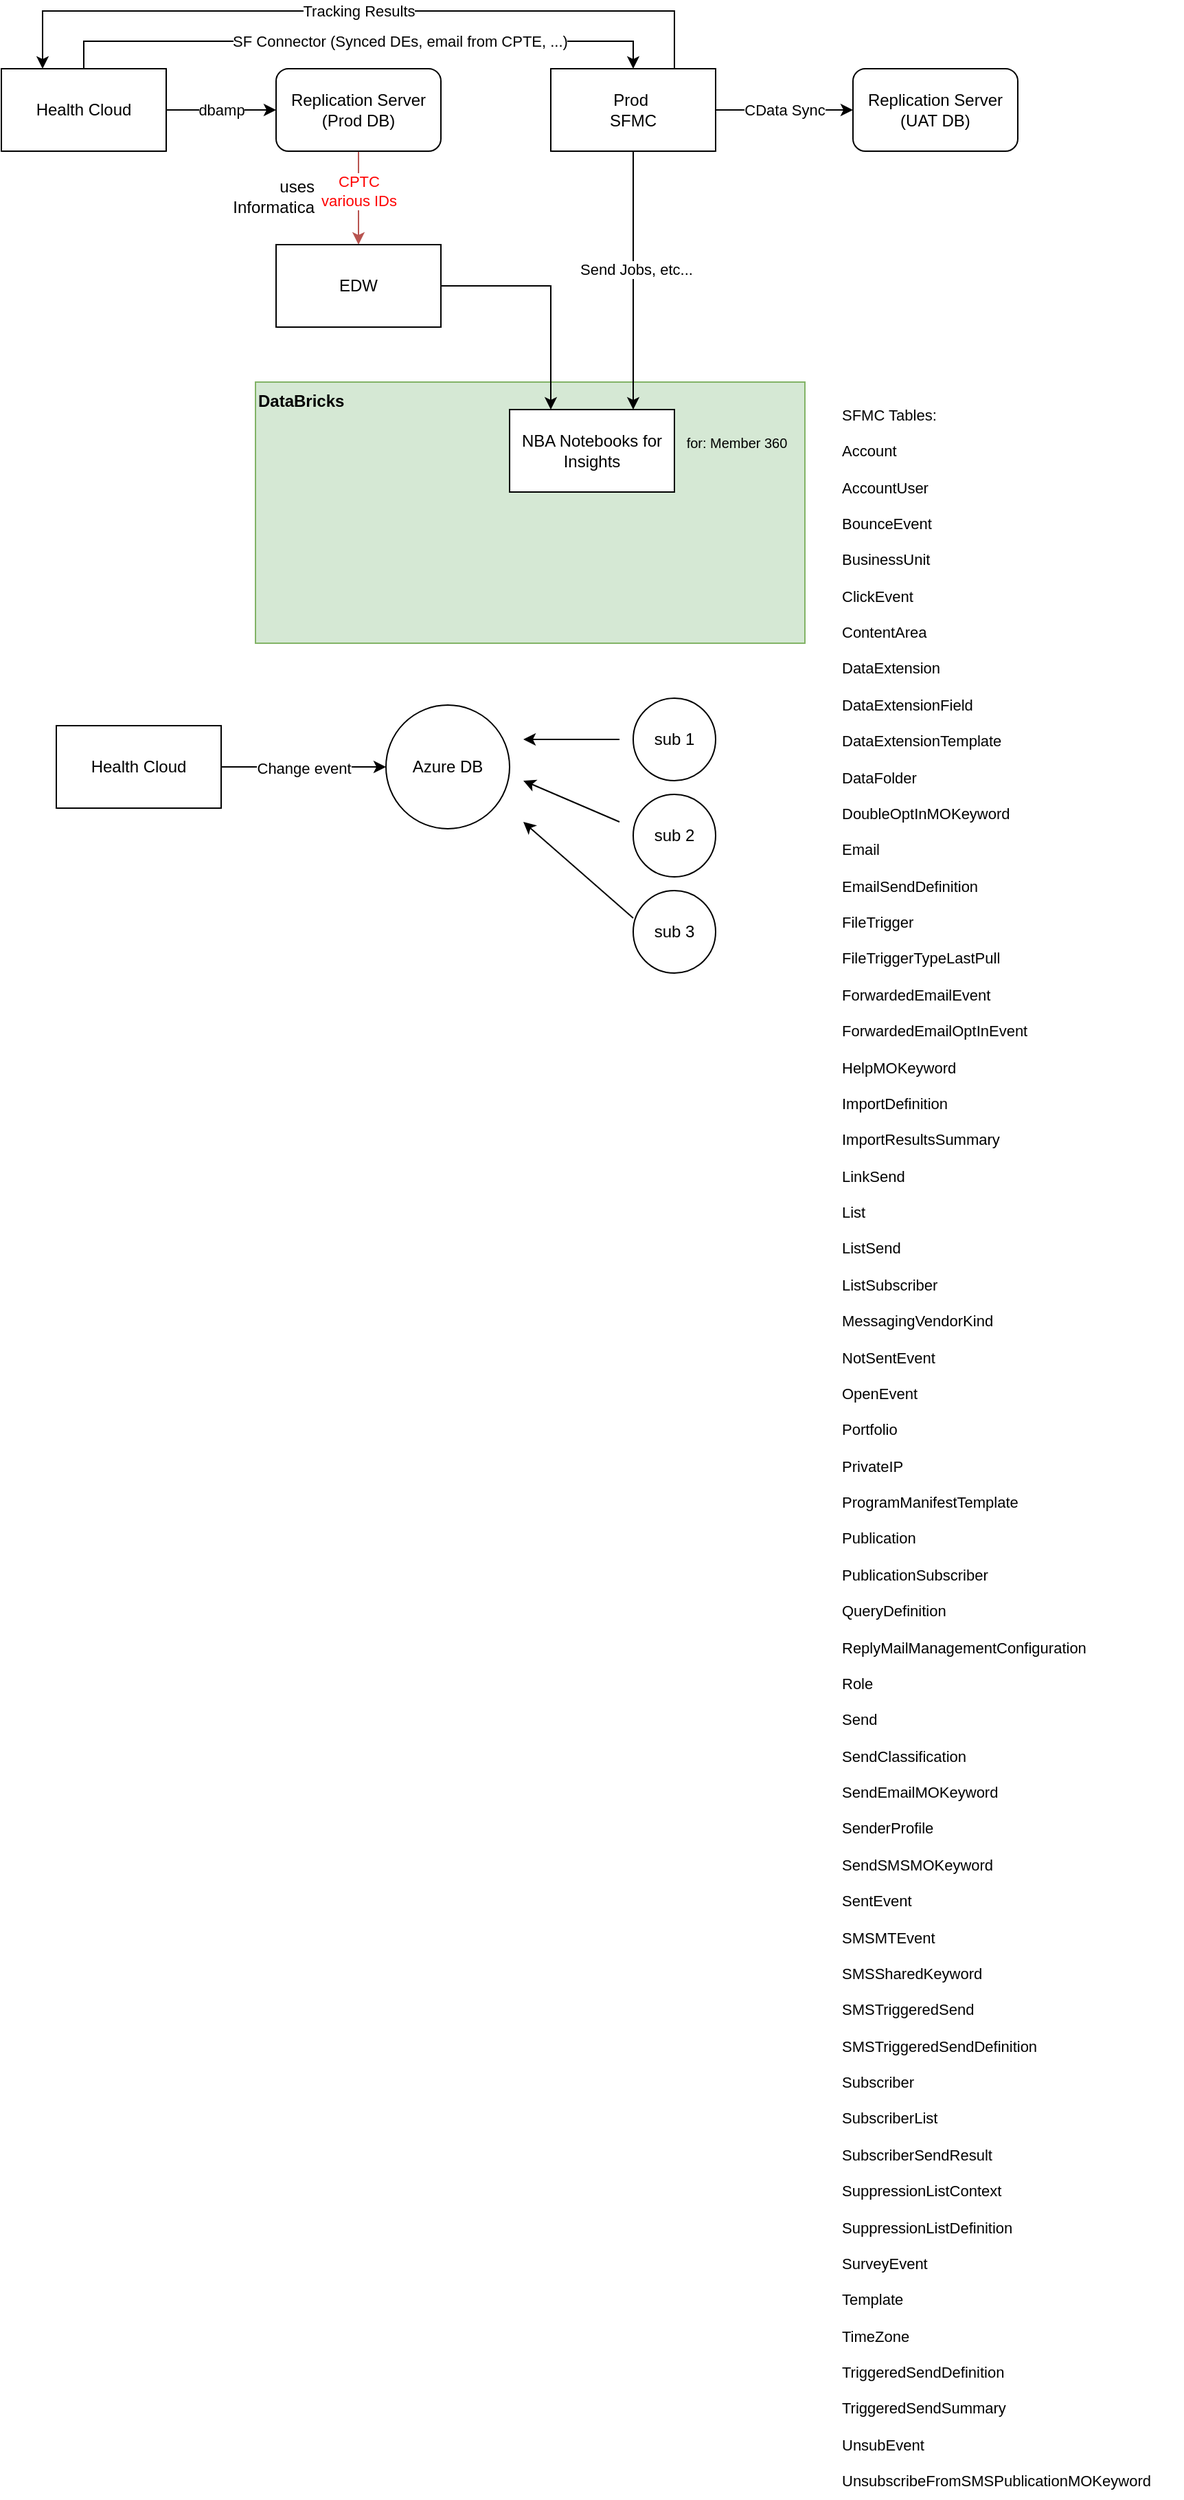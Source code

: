 <mxfile version="24.7.17">
  <diagram name="Page-1" id="TZDjg3wCIWN9D9EsDa0Y">
    <mxGraphModel dx="989" dy="597" grid="1" gridSize="10" guides="1" tooltips="1" connect="1" arrows="1" fold="1" page="1" pageScale="1" pageWidth="850" pageHeight="1100" math="0" shadow="0">
      <root>
        <mxCell id="0" />
        <mxCell id="1" parent="0" />
        <mxCell id="qghRwh2mUdKx6PaaZs1y-23" value="DataBricks" style="whiteSpace=wrap;html=1;align=left;verticalAlign=top;fontStyle=1;fillColor=#d5e8d4;strokeColor=#82b366;" vertex="1" parent="1">
          <mxGeometry x="225" y="290" width="400" height="190" as="geometry" />
        </mxCell>
        <mxCell id="qghRwh2mUdKx6PaaZs1y-4" value="dbamp" style="edgeStyle=orthogonalEdgeStyle;rounded=0;orthogonalLoop=1;jettySize=auto;html=1;" edge="1" parent="1" source="qghRwh2mUdKx6PaaZs1y-1" target="qghRwh2mUdKx6PaaZs1y-3">
          <mxGeometry relative="1" as="geometry" />
        </mxCell>
        <mxCell id="qghRwh2mUdKx6PaaZs1y-26" value="SF Connector (Synced DEs, email from CPTE, ...)" style="edgeStyle=orthogonalEdgeStyle;rounded=0;orthogonalLoop=1;jettySize=auto;html=1;entryX=0.5;entryY=0;entryDx=0;entryDy=0;" edge="1" parent="1" source="qghRwh2mUdKx6PaaZs1y-1" target="qghRwh2mUdKx6PaaZs1y-5">
          <mxGeometry x="0.135" relative="1" as="geometry">
            <Array as="points">
              <mxPoint x="100" y="42" />
              <mxPoint x="500" y="42" />
            </Array>
            <mxPoint as="offset" />
          </mxGeometry>
        </mxCell>
        <mxCell id="qghRwh2mUdKx6PaaZs1y-1" value="Health Cloud" style="whiteSpace=wrap;html=1;" vertex="1" parent="1">
          <mxGeometry x="40" y="62" width="120" height="60" as="geometry" />
        </mxCell>
        <mxCell id="qghRwh2mUdKx6PaaZs1y-21" value="CPTC&lt;div&gt;&lt;div&gt;various IDs&lt;/div&gt;&lt;/div&gt;" style="edgeStyle=orthogonalEdgeStyle;rounded=0;orthogonalLoop=1;jettySize=auto;html=1;entryX=0.5;entryY=0;entryDx=0;entryDy=0;fillColor=#f8cecc;strokeColor=#b85450;fontColor=#FF0000;" edge="1" parent="1" source="qghRwh2mUdKx6PaaZs1y-3" target="qghRwh2mUdKx6PaaZs1y-28">
          <mxGeometry x="-0.168" relative="1" as="geometry">
            <mxPoint as="offset" />
          </mxGeometry>
        </mxCell>
        <mxCell id="qghRwh2mUdKx6PaaZs1y-3" value="&lt;div&gt;Replication Server&lt;/div&gt;&lt;div&gt;(&lt;span style=&quot;background-color: initial;&quot;&gt;Prod DB)&lt;/span&gt;&lt;/div&gt;" style="whiteSpace=wrap;html=1;rounded=1;" vertex="1" parent="1">
          <mxGeometry x="240" y="62" width="120" height="60" as="geometry" />
        </mxCell>
        <mxCell id="qghRwh2mUdKx6PaaZs1y-27" value="Tracking Results" style="edgeStyle=orthogonalEdgeStyle;rounded=0;orthogonalLoop=1;jettySize=auto;html=1;exitX=0.75;exitY=0;exitDx=0;exitDy=0;entryX=0.25;entryY=0;entryDx=0;entryDy=0;" edge="1" parent="1" source="qghRwh2mUdKx6PaaZs1y-5" target="qghRwh2mUdKx6PaaZs1y-1">
          <mxGeometry relative="1" as="geometry">
            <Array as="points">
              <mxPoint x="530" y="20" />
              <mxPoint x="70" y="20" />
            </Array>
          </mxGeometry>
        </mxCell>
        <mxCell id="qghRwh2mUdKx6PaaZs1y-5" value="Prod&amp;nbsp;&lt;div&gt;SFMC&lt;/div&gt;" style="whiteSpace=wrap;html=1;" vertex="1" parent="1">
          <mxGeometry x="440" y="62" width="120" height="60" as="geometry" />
        </mxCell>
        <mxCell id="qghRwh2mUdKx6PaaZs1y-8" value="Change event" style="edgeStyle=orthogonalEdgeStyle;rounded=0;orthogonalLoop=1;jettySize=auto;html=1;" edge="1" parent="1" source="qghRwh2mUdKx6PaaZs1y-7">
          <mxGeometry relative="1" as="geometry">
            <mxPoint x="320" y="570" as="targetPoint" />
          </mxGeometry>
        </mxCell>
        <mxCell id="qghRwh2mUdKx6PaaZs1y-7" value="Health Cloud" style="whiteSpace=wrap;html=1;" vertex="1" parent="1">
          <mxGeometry x="80" y="540" width="120" height="60" as="geometry" />
        </mxCell>
        <mxCell id="qghRwh2mUdKx6PaaZs1y-9" value="&lt;div&gt;&lt;span style=&quot;background-color: initial;&quot;&gt;Azure DB&lt;/span&gt;&lt;/div&gt;" style="ellipse;whiteSpace=wrap;html=1;aspect=fixed;" vertex="1" parent="1">
          <mxGeometry x="320" y="525" width="90" height="90" as="geometry" />
        </mxCell>
        <mxCell id="qghRwh2mUdKx6PaaZs1y-10" value="sub 1" style="ellipse;whiteSpace=wrap;html=1;aspect=fixed;" vertex="1" parent="1">
          <mxGeometry x="500" y="520" width="60" height="60" as="geometry" />
        </mxCell>
        <mxCell id="qghRwh2mUdKx6PaaZs1y-11" value="sub 2" style="ellipse;whiteSpace=wrap;html=1;aspect=fixed;" vertex="1" parent="1">
          <mxGeometry x="500" y="590" width="60" height="60" as="geometry" />
        </mxCell>
        <mxCell id="qghRwh2mUdKx6PaaZs1y-12" value="sub 3" style="ellipse;whiteSpace=wrap;html=1;aspect=fixed;" vertex="1" parent="1">
          <mxGeometry x="500" y="660" width="60" height="60" as="geometry" />
        </mxCell>
        <mxCell id="qghRwh2mUdKx6PaaZs1y-16" value="" style="endArrow=classic;html=1;rounded=0;" edge="1" parent="1">
          <mxGeometry width="50" height="50" relative="1" as="geometry">
            <mxPoint x="500" y="680" as="sourcePoint" />
            <mxPoint x="420" y="610" as="targetPoint" />
          </mxGeometry>
        </mxCell>
        <mxCell id="qghRwh2mUdKx6PaaZs1y-17" value="" style="endArrow=classic;html=1;rounded=0;" edge="1" parent="1">
          <mxGeometry width="50" height="50" relative="1" as="geometry">
            <mxPoint x="490" y="610" as="sourcePoint" />
            <mxPoint x="420" y="580" as="targetPoint" />
          </mxGeometry>
        </mxCell>
        <mxCell id="qghRwh2mUdKx6PaaZs1y-18" value="" style="endArrow=classic;html=1;rounded=0;" edge="1" parent="1">
          <mxGeometry width="50" height="50" relative="1" as="geometry">
            <mxPoint x="490" y="550" as="sourcePoint" />
            <mxPoint x="420" y="550" as="targetPoint" />
          </mxGeometry>
        </mxCell>
        <mxCell id="qghRwh2mUdKx6PaaZs1y-19" value="NBA Notebooks for Insights" style="whiteSpace=wrap;html=1;" vertex="1" parent="1">
          <mxGeometry x="410" y="310" width="120" height="60" as="geometry" />
        </mxCell>
        <mxCell id="qghRwh2mUdKx6PaaZs1y-20" style="edgeStyle=orthogonalEdgeStyle;rounded=0;orthogonalLoop=1;jettySize=auto;html=1;entryX=0.75;entryY=0;entryDx=0;entryDy=0;" edge="1" parent="1" source="qghRwh2mUdKx6PaaZs1y-5" target="qghRwh2mUdKx6PaaZs1y-19">
          <mxGeometry relative="1" as="geometry">
            <mxPoint x="500" y="290" as="targetPoint" />
            <Array as="points">
              <mxPoint x="500" y="170" />
              <mxPoint x="500" y="170" />
            </Array>
          </mxGeometry>
        </mxCell>
        <mxCell id="qghRwh2mUdKx6PaaZs1y-24" value="Send Jobs, etc..." style="edgeLabel;html=1;align=center;verticalAlign=middle;resizable=0;points=[];" vertex="1" connectable="0" parent="qghRwh2mUdKx6PaaZs1y-20">
          <mxGeometry x="-0.092" y="2" relative="1" as="geometry">
            <mxPoint as="offset" />
          </mxGeometry>
        </mxCell>
        <mxCell id="qghRwh2mUdKx6PaaZs1y-22" value="for: Member 360&lt;div style=&quot;font-size: 10px;&quot;&gt;&lt;br style=&quot;font-size: 10px;&quot;&gt;&lt;/div&gt;" style="text;html=1;align=center;verticalAlign=middle;resizable=0;points=[];autosize=1;strokeColor=none;fillColor=none;fontSize=10;" vertex="1" parent="1">
          <mxGeometry x="525" y="320" width="100" height="40" as="geometry" />
        </mxCell>
        <mxCell id="qghRwh2mUdKx6PaaZs1y-34" style="edgeStyle=orthogonalEdgeStyle;rounded=0;orthogonalLoop=1;jettySize=auto;html=1;entryX=0.25;entryY=0;entryDx=0;entryDy=0;" edge="1" parent="1" source="qghRwh2mUdKx6PaaZs1y-28" target="qghRwh2mUdKx6PaaZs1y-19">
          <mxGeometry relative="1" as="geometry" />
        </mxCell>
        <mxCell id="qghRwh2mUdKx6PaaZs1y-28" value="EDW" style="whiteSpace=wrap;html=1;" vertex="1" parent="1">
          <mxGeometry x="240" y="190" width="120" height="60" as="geometry" />
        </mxCell>
        <mxCell id="qghRwh2mUdKx6PaaZs1y-35" value="&lt;font style=&quot;font-size: 11px;&quot;&gt;SFMC Tables:&amp;nbsp;&lt;/font&gt;&lt;div style=&quot;font-size: 11px;&quot;&gt;&lt;font style=&quot;font-size: 11px;&quot;&gt;&lt;br&gt;&lt;/font&gt;&lt;/div&gt;&lt;div style=&quot;font-size: 11px;&quot;&gt;&lt;span data-teams=&quot;true&quot;&gt;&lt;span dir=&quot;ltr&quot; class=&quot;ui-provider a b c d e f g h i j k l m n o p q r s t u v w x y z ab ac ae af ag ah ai aj ak&quot;&gt;&lt;font style=&quot;font-size: 11px;&quot;&gt;Account&lt;br&gt;&lt;br/&gt;AccountUser&lt;br&gt;&lt;br/&gt;BounceEvent&lt;br&gt;&lt;br/&gt;BusinessUnit&lt;br&gt;&lt;br/&gt;ClickEvent&lt;br&gt;&lt;br/&gt;ContentArea&lt;br&gt;&lt;br/&gt;DataExtension&lt;br&gt;&lt;br/&gt;DataExtensionField&lt;br&gt;&lt;br/&gt;DataExtensionTemplate&lt;br&gt;&lt;br/&gt;DataFolder&lt;br&gt;&lt;br/&gt;DoubleOptInMOKeyword&lt;br&gt;&lt;br/&gt;Email&lt;br&gt;&lt;br/&gt;EmailSendDefinition&lt;br&gt;&lt;br/&gt;FileTrigger&lt;br&gt;&lt;br/&gt;FileTriggerTypeLastPull&lt;br&gt;&lt;br/&gt;ForwardedEmailEvent&lt;br&gt;&lt;br/&gt;ForwardedEmailOptInEvent&lt;br&gt;&lt;br/&gt;HelpMOKeyword&lt;br&gt;&lt;br/&gt;ImportDefinition&lt;br&gt;&lt;br/&gt;ImportResultsSummary&lt;br&gt;&lt;br/&gt;LinkSend&lt;br&gt;&lt;br/&gt;List&lt;br&gt;&lt;br/&gt;ListSend&lt;br&gt;&lt;br/&gt;ListSubscriber&lt;br&gt;&lt;br/&gt;MessagingVendorKind&lt;br&gt;&lt;br/&gt;NotSentEvent&lt;br&gt;&lt;br/&gt;OpenEvent&lt;br&gt;&lt;br/&gt;Portfolio&lt;br&gt;&lt;br/&gt;PrivateIP&lt;br&gt;&lt;br/&gt;ProgramManifestTemplate&lt;br&gt;&lt;br/&gt;Publication&lt;br&gt;&lt;br/&gt;PublicationSubscriber&lt;br&gt;&lt;br/&gt;QueryDefinition&lt;br&gt;&lt;br/&gt;ReplyMailManagementConfiguration&lt;br&gt;&lt;br/&gt;Role&lt;br&gt;&lt;br/&gt;Send&lt;br&gt;&lt;br/&gt;SendClassification&lt;br&gt;&lt;br/&gt;SendEmailMOKeyword&lt;br&gt;&lt;br/&gt;SenderProfile&lt;br&gt;&lt;br/&gt;SendSMSMOKeyword&lt;br&gt;&lt;br/&gt;SentEvent&lt;br&gt;&lt;br/&gt;SMSMTEvent&lt;br&gt;&lt;br/&gt;SMSSharedKeyword&lt;br&gt;&lt;br/&gt;SMSTriggeredSend&lt;br&gt;&lt;br/&gt;SMSTriggeredSendDefinition&lt;br&gt;&lt;br/&gt;Subscriber&lt;br&gt;&lt;br/&gt;SubscriberList&lt;br&gt;&lt;br/&gt;SubscriberSendResult&lt;br&gt;&lt;br/&gt;SuppressionListContext&lt;br&gt;&lt;br/&gt;SuppressionListDefinition&lt;br&gt;&lt;br/&gt;SurveyEvent&lt;br&gt;&lt;br/&gt;Template&lt;br&gt;&lt;br/&gt;TimeZone&lt;br&gt;&lt;br/&gt;TriggeredSendDefinition&lt;br&gt;&lt;br/&gt;TriggeredSendSummary&lt;br&gt;&lt;br/&gt;UnsubEvent&lt;br&gt;&lt;br/&gt;UnsubscribeFromSMSPublicationMOKeyword&lt;/font&gt;&lt;/span&gt;&lt;/span&gt;&lt;/div&gt;" style="text;html=1;align=left;verticalAlign=middle;resizable=0;points=[];autosize=1;strokeColor=none;fillColor=none;" vertex="1" parent="1">
          <mxGeometry x="650" y="300" width="250" height="1530" as="geometry" />
        </mxCell>
        <mxCell id="qghRwh2mUdKx6PaaZs1y-36" value="uses Informatica" style="text;html=1;align=right;verticalAlign=middle;whiteSpace=wrap;rounded=0;" vertex="1" parent="1">
          <mxGeometry x="200" y="140" width="70" height="30" as="geometry" />
        </mxCell>
        <mxCell id="qghRwh2mUdKx6PaaZs1y-37" value="&lt;div&gt;Replication Server&lt;/div&gt;&lt;div&gt;(&lt;span style=&quot;background-color: initial;&quot;&gt;UAT DB)&lt;/span&gt;&lt;/div&gt;" style="whiteSpace=wrap;html=1;rounded=1;" vertex="1" parent="1">
          <mxGeometry x="660" y="62" width="120" height="60" as="geometry" />
        </mxCell>
        <mxCell id="qghRwh2mUdKx6PaaZs1y-38" value="CData Sync" style="edgeStyle=orthogonalEdgeStyle;rounded=0;orthogonalLoop=1;jettySize=auto;html=1;entryX=0;entryY=0.5;entryDx=0;entryDy=0;exitX=1;exitY=0.5;exitDx=0;exitDy=0;" edge="1" parent="1" source="qghRwh2mUdKx6PaaZs1y-5" target="qghRwh2mUdKx6PaaZs1y-37">
          <mxGeometry relative="1" as="geometry">
            <mxPoint x="440" y="92" as="sourcePoint" />
            <mxPoint x="360" y="92" as="targetPoint" />
            <Array as="points" />
            <mxPoint as="offset" />
          </mxGeometry>
        </mxCell>
      </root>
    </mxGraphModel>
  </diagram>
</mxfile>
